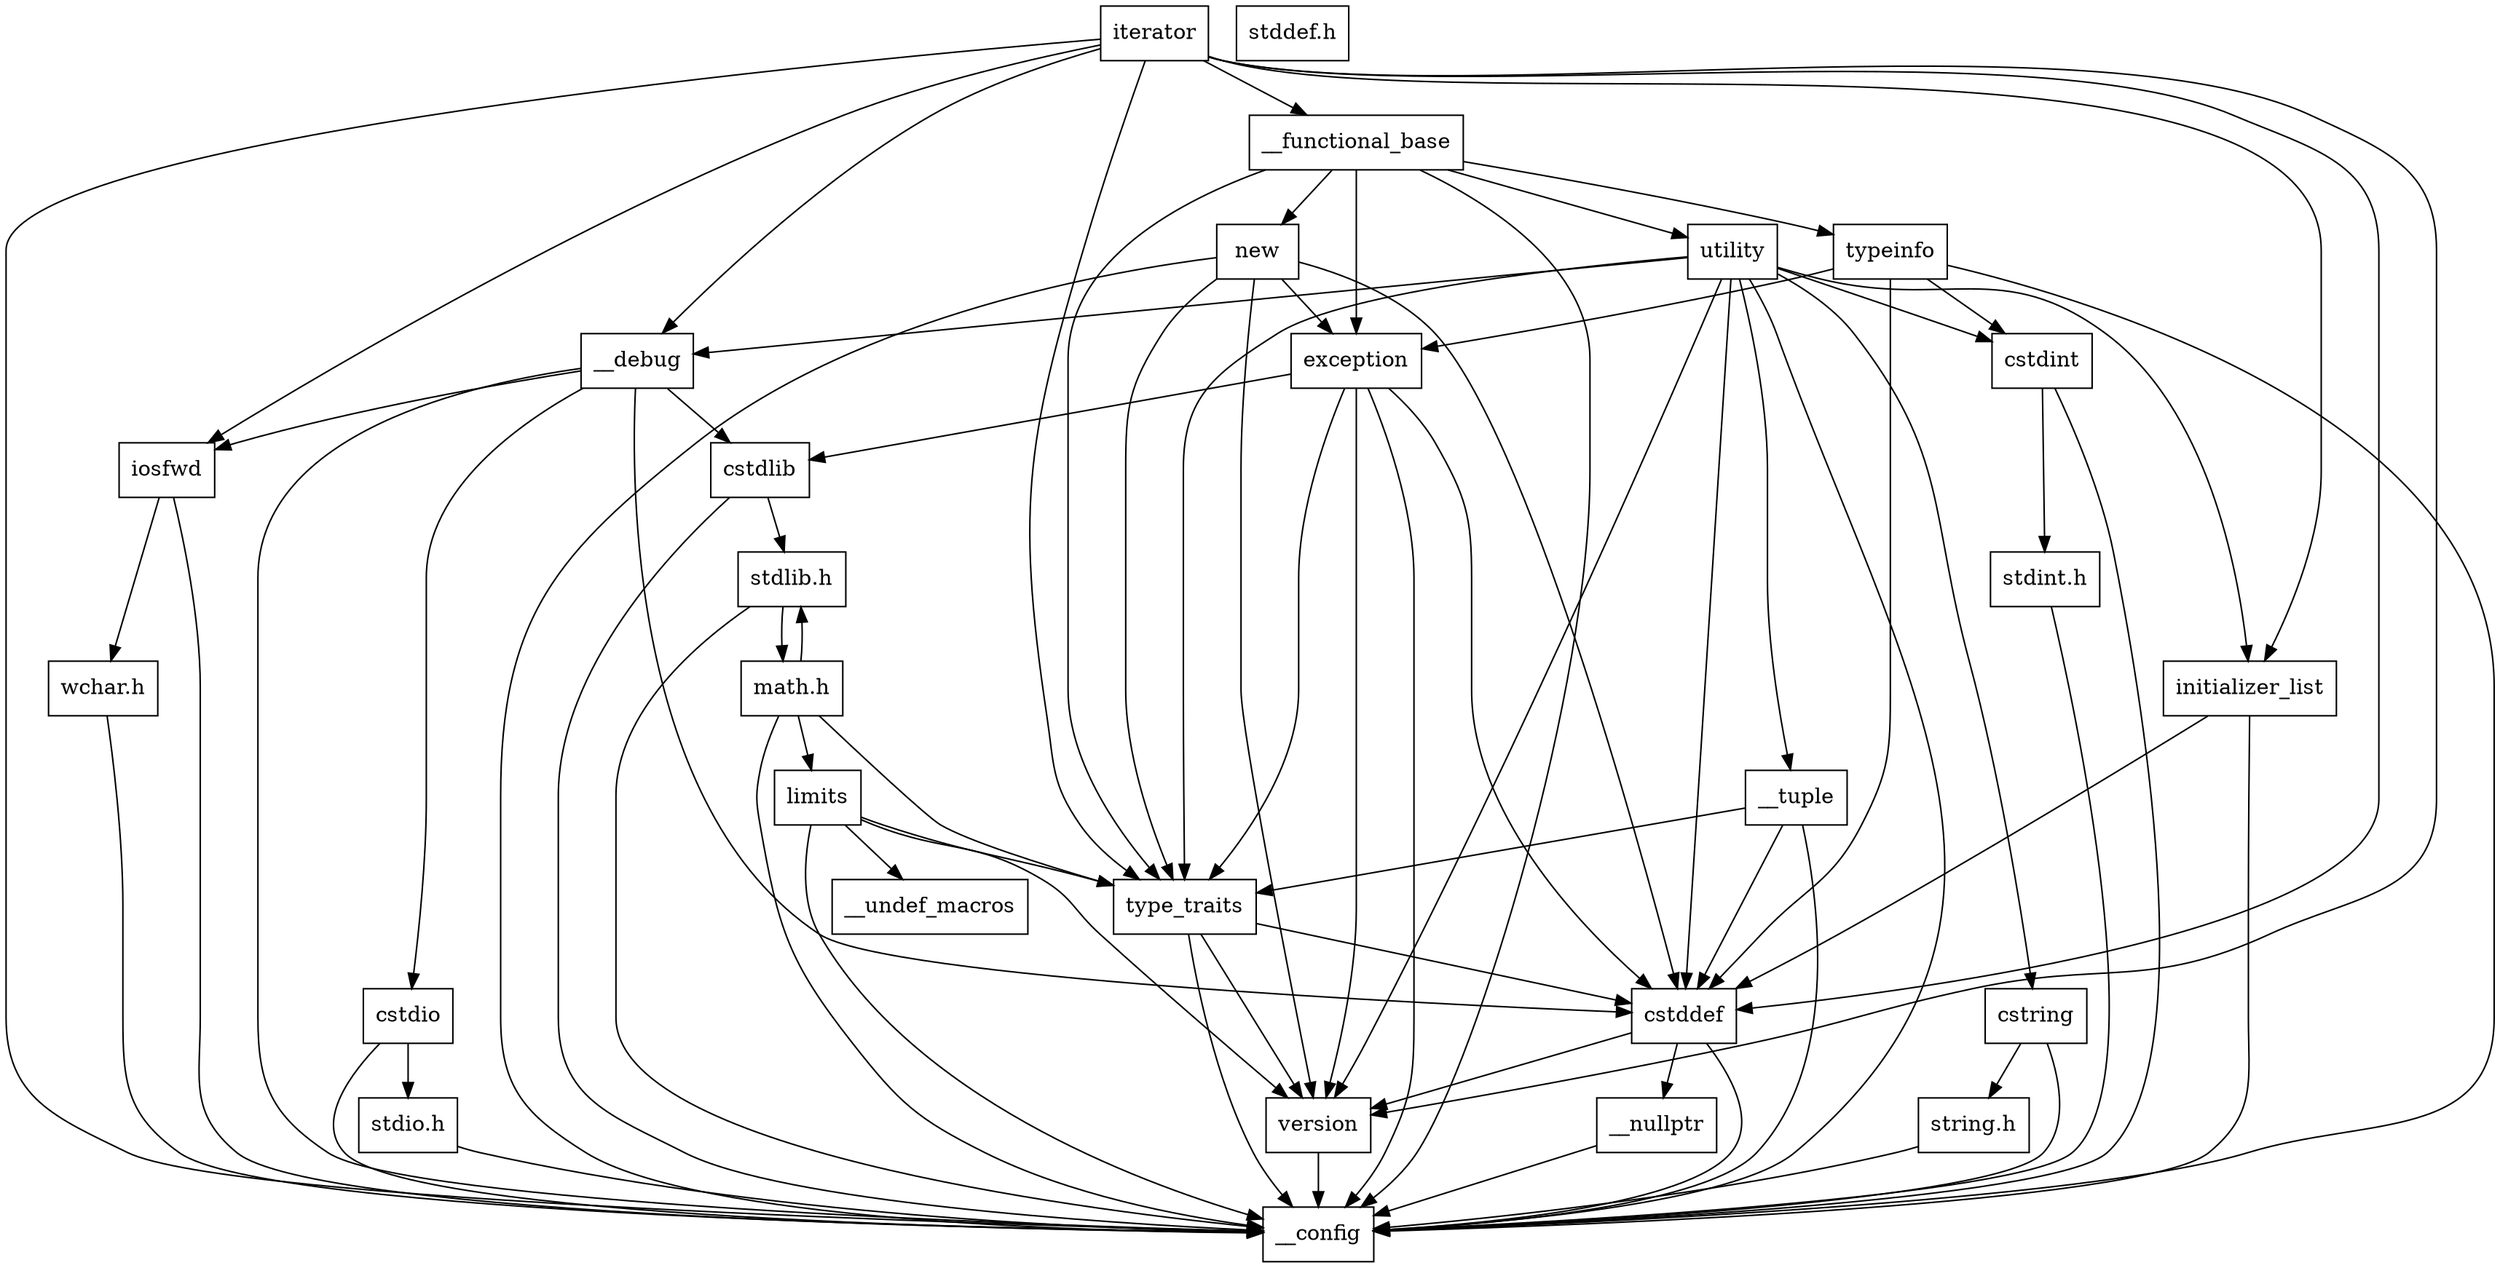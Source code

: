digraph "dependencies" {
  header_1 [ shape="box", label="iterator"];
  header_2 [ shape="box", label="__config"];
  header_11 [ shape="box", label="iosfwd"];
  header_12 [ shape="box", label="wchar.h"];
  header_17 [ shape="box", label="stddef.h"];
  header_28 [ shape="box", label="__functional_base"];
  header_29 [ shape="box", label="type_traits"];
  header_30 [ shape="box", label="cstddef"];
  header_31 [ shape="box", label="version"];
  header_33 [ shape="box", label="__nullptr"];
  header_34 [ shape="box", label="typeinfo"];
  header_35 [ shape="box", label="exception"];
  header_36 [ shape="box", label="cstdlib"];
  header_37 [ shape="box", label="stdlib.h"];
  header_65 [ shape="box", label="math.h"];
  header_77 [ shape="box", label="limits"];
  header_78 [ shape="box", label="__undef_macros"];
  header_79 [ shape="box", label="cstdint"];
  header_80 [ shape="box", label="stdint.h"];
  header_84 [ shape="box", label="new"];
  header_85 [ shape="box", label="utility"];
  header_86 [ shape="box", label="__tuple"];
  header_87 [ shape="box", label="initializer_list"];
  header_88 [ shape="box", label="cstring"];
  header_89 [ shape="box", label="string.h"];
  header_92 [ shape="box", label="__debug"];
  header_93 [ shape="box", label="cstdio"];
  header_94 [ shape="box", label="stdio.h"];
  header_33 -> header_2;
  header_85 -> header_2;
  header_85 -> header_86;
  header_85 -> header_29;
  header_85 -> header_87;
  header_85 -> header_30;
  header_85 -> header_88;
  header_85 -> header_79;
  header_85 -> header_31;
  header_85 -> header_92;
  header_79 -> header_2;
  header_79 -> header_80;
  header_89 -> header_2;
  header_88 -> header_2;
  header_88 -> header_89;
  header_92 -> header_2;
  header_92 -> header_11;
  header_92 -> header_36;
  header_92 -> header_93;
  header_92 -> header_30;
  header_84 -> header_2;
  header_84 -> header_35;
  header_84 -> header_29;
  header_84 -> header_30;
  header_84 -> header_31;
  header_80 -> header_2;
  header_93 -> header_2;
  header_93 -> header_94;
  header_86 -> header_2;
  header_86 -> header_30;
  header_86 -> header_29;
  header_94 -> header_2;
  header_31 -> header_2;
  header_29 -> header_2;
  header_29 -> header_30;
  header_29 -> header_31;
  header_37 -> header_2;
  header_37 -> header_65;
  header_28 -> header_2;
  header_28 -> header_29;
  header_28 -> header_34;
  header_28 -> header_35;
  header_28 -> header_84;
  header_28 -> header_85;
  header_30 -> header_2;
  header_30 -> header_31;
  header_30 -> header_33;
  header_11 -> header_2;
  header_11 -> header_12;
  header_12 -> header_2;
  header_36 -> header_2;
  header_36 -> header_37;
  header_65 -> header_2;
  header_65 -> header_37;
  header_65 -> header_29;
  header_65 -> header_77;
  header_87 -> header_2;
  header_87 -> header_30;
  header_34 -> header_2;
  header_34 -> header_35;
  header_34 -> header_30;
  header_34 -> header_79;
  header_35 -> header_2;
  header_35 -> header_30;
  header_35 -> header_36;
  header_35 -> header_29;
  header_35 -> header_31;
  header_77 -> header_2;
  header_77 -> header_29;
  header_77 -> header_78;
  header_77 -> header_31;
  header_1 -> header_2;
  header_1 -> header_11;
  header_1 -> header_28;
  header_1 -> header_29;
  header_1 -> header_30;
  header_1 -> header_87;
  header_1 -> header_31;
  header_1 -> header_92;
}